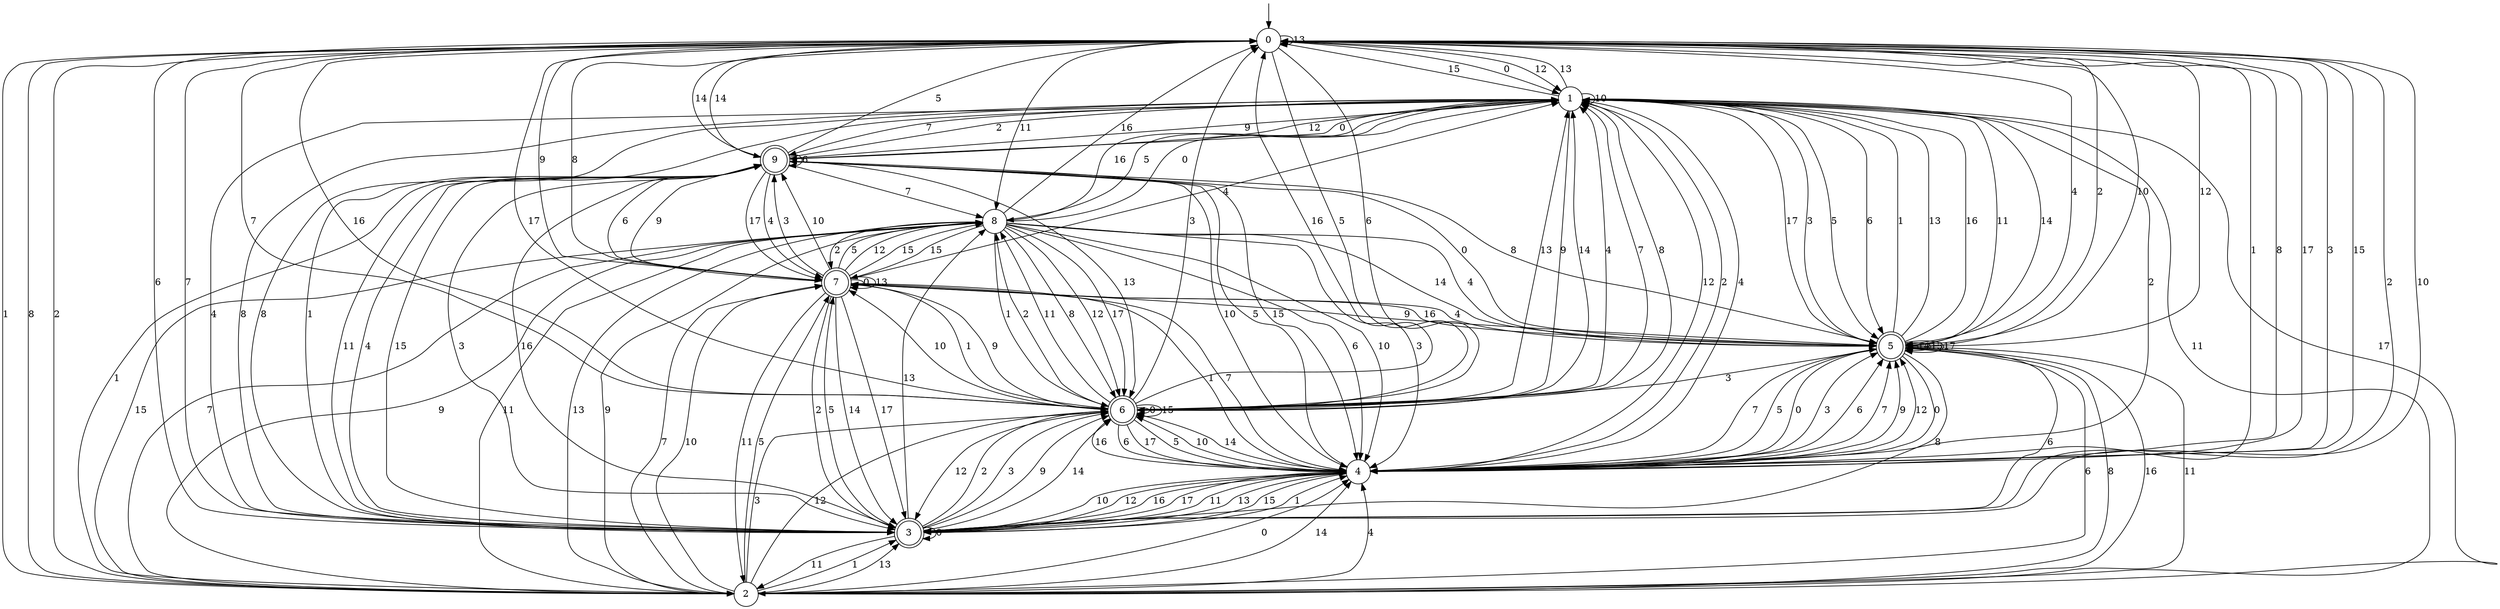 digraph g {

	s0 [shape="circle" label="0"];
	s1 [shape="circle" label="1"];
	s2 [shape="circle" label="2"];
	s3 [shape="doublecircle" label="3"];
	s4 [shape="circle" label="4"];
	s5 [shape="doublecircle" label="5"];
	s6 [shape="doublecircle" label="6"];
	s7 [shape="doublecircle" label="7"];
	s8 [shape="circle" label="8"];
	s9 [shape="doublecircle" label="9"];
	s0 -> s1 [label="0"];
	s0 -> s2 [label="1"];
	s0 -> s3 [label="2"];
	s0 -> s4 [label="3"];
	s0 -> s5 [label="4"];
	s0 -> s6 [label="5"];
	s0 -> s6 [label="6"];
	s0 -> s6 [label="7"];
	s0 -> s2 [label="8"];
	s0 -> s7 [label="9"];
	s0 -> s3 [label="10"];
	s0 -> s8 [label="11"];
	s0 -> s1 [label="12"];
	s0 -> s0 [label="13"];
	s0 -> s9 [label="14"];
	s0 -> s4 [label="15"];
	s0 -> s6 [label="16"];
	s0 -> s6 [label="17"];
	s1 -> s9 [label="0"];
	s1 -> s3 [label="1"];
	s1 -> s4 [label="2"];
	s1 -> s5 [label="3"];
	s1 -> s3 [label="4"];
	s1 -> s5 [label="5"];
	s1 -> s5 [label="6"];
	s1 -> s9 [label="7"];
	s1 -> s3 [label="8"];
	s1 -> s6 [label="9"];
	s1 -> s1 [label="10"];
	s1 -> s5 [label="11"];
	s1 -> s4 [label="12"];
	s1 -> s0 [label="13"];
	s1 -> s5 [label="14"];
	s1 -> s0 [label="15"];
	s1 -> s8 [label="16"];
	s1 -> s5 [label="17"];
	s2 -> s4 [label="0"];
	s2 -> s3 [label="1"];
	s2 -> s0 [label="2"];
	s2 -> s6 [label="3"];
	s2 -> s4 [label="4"];
	s2 -> s7 [label="5"];
	s2 -> s5 [label="6"];
	s2 -> s7 [label="7"];
	s2 -> s5 [label="8"];
	s2 -> s8 [label="9"];
	s2 -> s7 [label="10"];
	s2 -> s1 [label="11"];
	s2 -> s6 [label="12"];
	s2 -> s3 [label="13"];
	s2 -> s4 [label="14"];
	s2 -> s8 [label="15"];
	s2 -> s5 [label="16"];
	s2 -> s1 [label="17"];
	s3 -> s3 [label="0"];
	s3 -> s4 [label="1"];
	s3 -> s6 [label="2"];
	s3 -> s6 [label="3"];
	s3 -> s9 [label="4"];
	s3 -> s7 [label="5"];
	s3 -> s0 [label="6"];
	s3 -> s0 [label="7"];
	s3 -> s1 [label="8"];
	s3 -> s6 [label="9"];
	s3 -> s4 [label="10"];
	s3 -> s2 [label="11"];
	s3 -> s4 [label="12"];
	s3 -> s8 [label="13"];
	s3 -> s6 [label="14"];
	s3 -> s9 [label="15"];
	s3 -> s4 [label="16"];
	s3 -> s4 [label="17"];
	s4 -> s5 [label="0"];
	s4 -> s0 [label="1"];
	s4 -> s1 [label="2"];
	s4 -> s5 [label="3"];
	s4 -> s1 [label="4"];
	s4 -> s9 [label="5"];
	s4 -> s5 [label="6"];
	s4 -> s5 [label="7"];
	s4 -> s0 [label="8"];
	s4 -> s5 [label="9"];
	s4 -> s6 [label="10"];
	s4 -> s3 [label="11"];
	s4 -> s5 [label="12"];
	s4 -> s3 [label="13"];
	s4 -> s6 [label="14"];
	s4 -> s3 [label="15"];
	s4 -> s6 [label="16"];
	s4 -> s0 [label="17"];
	s5 -> s4 [label="0"];
	s5 -> s1 [label="1"];
	s5 -> s0 [label="2"];
	s5 -> s6 [label="3"];
	s5 -> s7 [label="4"];
	s5 -> s4 [label="5"];
	s5 -> s3 [label="6"];
	s5 -> s4 [label="7"];
	s5 -> s3 [label="8"];
	s5 -> s7 [label="9"];
	s5 -> s0 [label="10"];
	s5 -> s2 [label="11"];
	s5 -> s0 [label="12"];
	s5 -> s1 [label="13"];
	s5 -> s5 [label="14"];
	s5 -> s5 [label="15"];
	s5 -> s1 [label="16"];
	s5 -> s5 [label="17"];
	s6 -> s6 [label="0"];
	s6 -> s7 [label="1"];
	s6 -> s8 [label="2"];
	s6 -> s0 [label="3"];
	s6 -> s1 [label="4"];
	s6 -> s4 [label="5"];
	s6 -> s4 [label="6"];
	s6 -> s1 [label="7"];
	s6 -> s1 [label="8"];
	s6 -> s7 [label="9"];
	s6 -> s7 [label="10"];
	s6 -> s8 [label="11"];
	s6 -> s3 [label="12"];
	s6 -> s1 [label="13"];
	s6 -> s1 [label="14"];
	s6 -> s6 [label="15"];
	s6 -> s0 [label="16"];
	s6 -> s4 [label="17"];
	s7 -> s7 [label="0"];
	s7 -> s4 [label="1"];
	s7 -> s3 [label="2"];
	s7 -> s9 [label="3"];
	s7 -> s1 [label="4"];
	s7 -> s8 [label="5"];
	s7 -> s9 [label="6"];
	s7 -> s4 [label="7"];
	s7 -> s0 [label="8"];
	s7 -> s9 [label="9"];
	s7 -> s9 [label="10"];
	s7 -> s2 [label="11"];
	s7 -> s8 [label="12"];
	s7 -> s7 [label="13"];
	s7 -> s3 [label="14"];
	s7 -> s8 [label="15"];
	s7 -> s5 [label="16"];
	s7 -> s3 [label="17"];
	s8 -> s1 [label="0"];
	s8 -> s6 [label="1"];
	s8 -> s7 [label="2"];
	s8 -> s4 [label="3"];
	s8 -> s5 [label="4"];
	s8 -> s1 [label="5"];
	s8 -> s4 [label="6"];
	s8 -> s2 [label="7"];
	s8 -> s6 [label="8"];
	s8 -> s2 [label="9"];
	s8 -> s4 [label="10"];
	s8 -> s2 [label="11"];
	s8 -> s6 [label="12"];
	s8 -> s2 [label="13"];
	s8 -> s5 [label="14"];
	s8 -> s7 [label="15"];
	s8 -> s0 [label="16"];
	s8 -> s6 [label="17"];
	s9 -> s5 [label="0"];
	s9 -> s2 [label="1"];
	s9 -> s1 [label="2"];
	s9 -> s3 [label="3"];
	s9 -> s7 [label="4"];
	s9 -> s0 [label="5"];
	s9 -> s9 [label="6"];
	s9 -> s8 [label="7"];
	s9 -> s5 [label="8"];
	s9 -> s1 [label="9"];
	s9 -> s4 [label="10"];
	s9 -> s3 [label="11"];
	s9 -> s1 [label="12"];
	s9 -> s6 [label="13"];
	s9 -> s0 [label="14"];
	s9 -> s4 [label="15"];
	s9 -> s3 [label="16"];
	s9 -> s7 [label="17"];

__start0 [label="" shape="none" width="0" height="0"];
__start0 -> s0;

}
